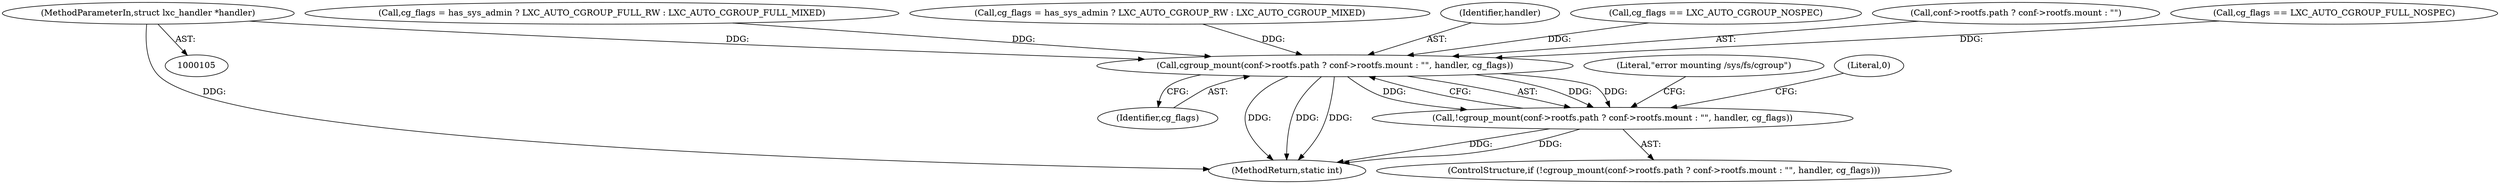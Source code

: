 digraph "0_lxc_592fd47a6245508b79fe6ac819fe6d3b2c1289be_3@pointer" {
"1000108" [label="(MethodParameterIn,struct lxc_handler *handler)"];
"1000386" [label="(Call,cgroup_mount(conf->rootfs.path ? conf->rootfs.mount : \"\", handler, cg_flags))"];
"1000385" [label="(Call,!cgroup_mount(conf->rootfs.path ? conf->rootfs.mount : \"\", handler, cg_flags))"];
"1000403" [label="(Literal,\"error mounting /sys/fs/cgroup\")"];
"1000378" [label="(Call,cg_flags = has_sys_admin ? LXC_AUTO_CGROUP_FULL_RW : LXC_AUTO_CGROUP_FULL_MIXED)"];
"1000400" [label="(Identifier,cg_flags)"];
"1000370" [label="(Call,cg_flags = has_sys_admin ? LXC_AUTO_CGROUP_RW : LXC_AUTO_CGROUP_MIXED)"];
"1000384" [label="(ControlStructure,if (!cgroup_mount(conf->rootfs.path ? conf->rootfs.mount : \"\", handler, cg_flags)))"];
"1000399" [label="(Identifier,handler)"];
"1000409" [label="(MethodReturn,static int)"];
"1000408" [label="(Literal,0)"];
"1000385" [label="(Call,!cgroup_mount(conf->rootfs.path ? conf->rootfs.mount : \"\", handler, cg_flags))"];
"1000327" [label="(Call,cg_flags == LXC_AUTO_CGROUP_NOSPEC)"];
"1000386" [label="(Call,cgroup_mount(conf->rootfs.path ? conf->rootfs.mount : \"\", handler, cg_flags))"];
"1000387" [label="(Call,conf->rootfs.path ? conf->rootfs.mount : \"\")"];
"1000330" [label="(Call,cg_flags == LXC_AUTO_CGROUP_FULL_NOSPEC)"];
"1000108" [label="(MethodParameterIn,struct lxc_handler *handler)"];
"1000108" -> "1000105"  [label="AST: "];
"1000108" -> "1000409"  [label="DDG: "];
"1000108" -> "1000386"  [label="DDG: "];
"1000386" -> "1000385"  [label="AST: "];
"1000386" -> "1000400"  [label="CFG: "];
"1000387" -> "1000386"  [label="AST: "];
"1000399" -> "1000386"  [label="AST: "];
"1000400" -> "1000386"  [label="AST: "];
"1000385" -> "1000386"  [label="CFG: "];
"1000386" -> "1000409"  [label="DDG: "];
"1000386" -> "1000409"  [label="DDG: "];
"1000386" -> "1000409"  [label="DDG: "];
"1000386" -> "1000385"  [label="DDG: "];
"1000386" -> "1000385"  [label="DDG: "];
"1000386" -> "1000385"  [label="DDG: "];
"1000330" -> "1000386"  [label="DDG: "];
"1000327" -> "1000386"  [label="DDG: "];
"1000378" -> "1000386"  [label="DDG: "];
"1000370" -> "1000386"  [label="DDG: "];
"1000385" -> "1000384"  [label="AST: "];
"1000403" -> "1000385"  [label="CFG: "];
"1000408" -> "1000385"  [label="CFG: "];
"1000385" -> "1000409"  [label="DDG: "];
"1000385" -> "1000409"  [label="DDG: "];
}
